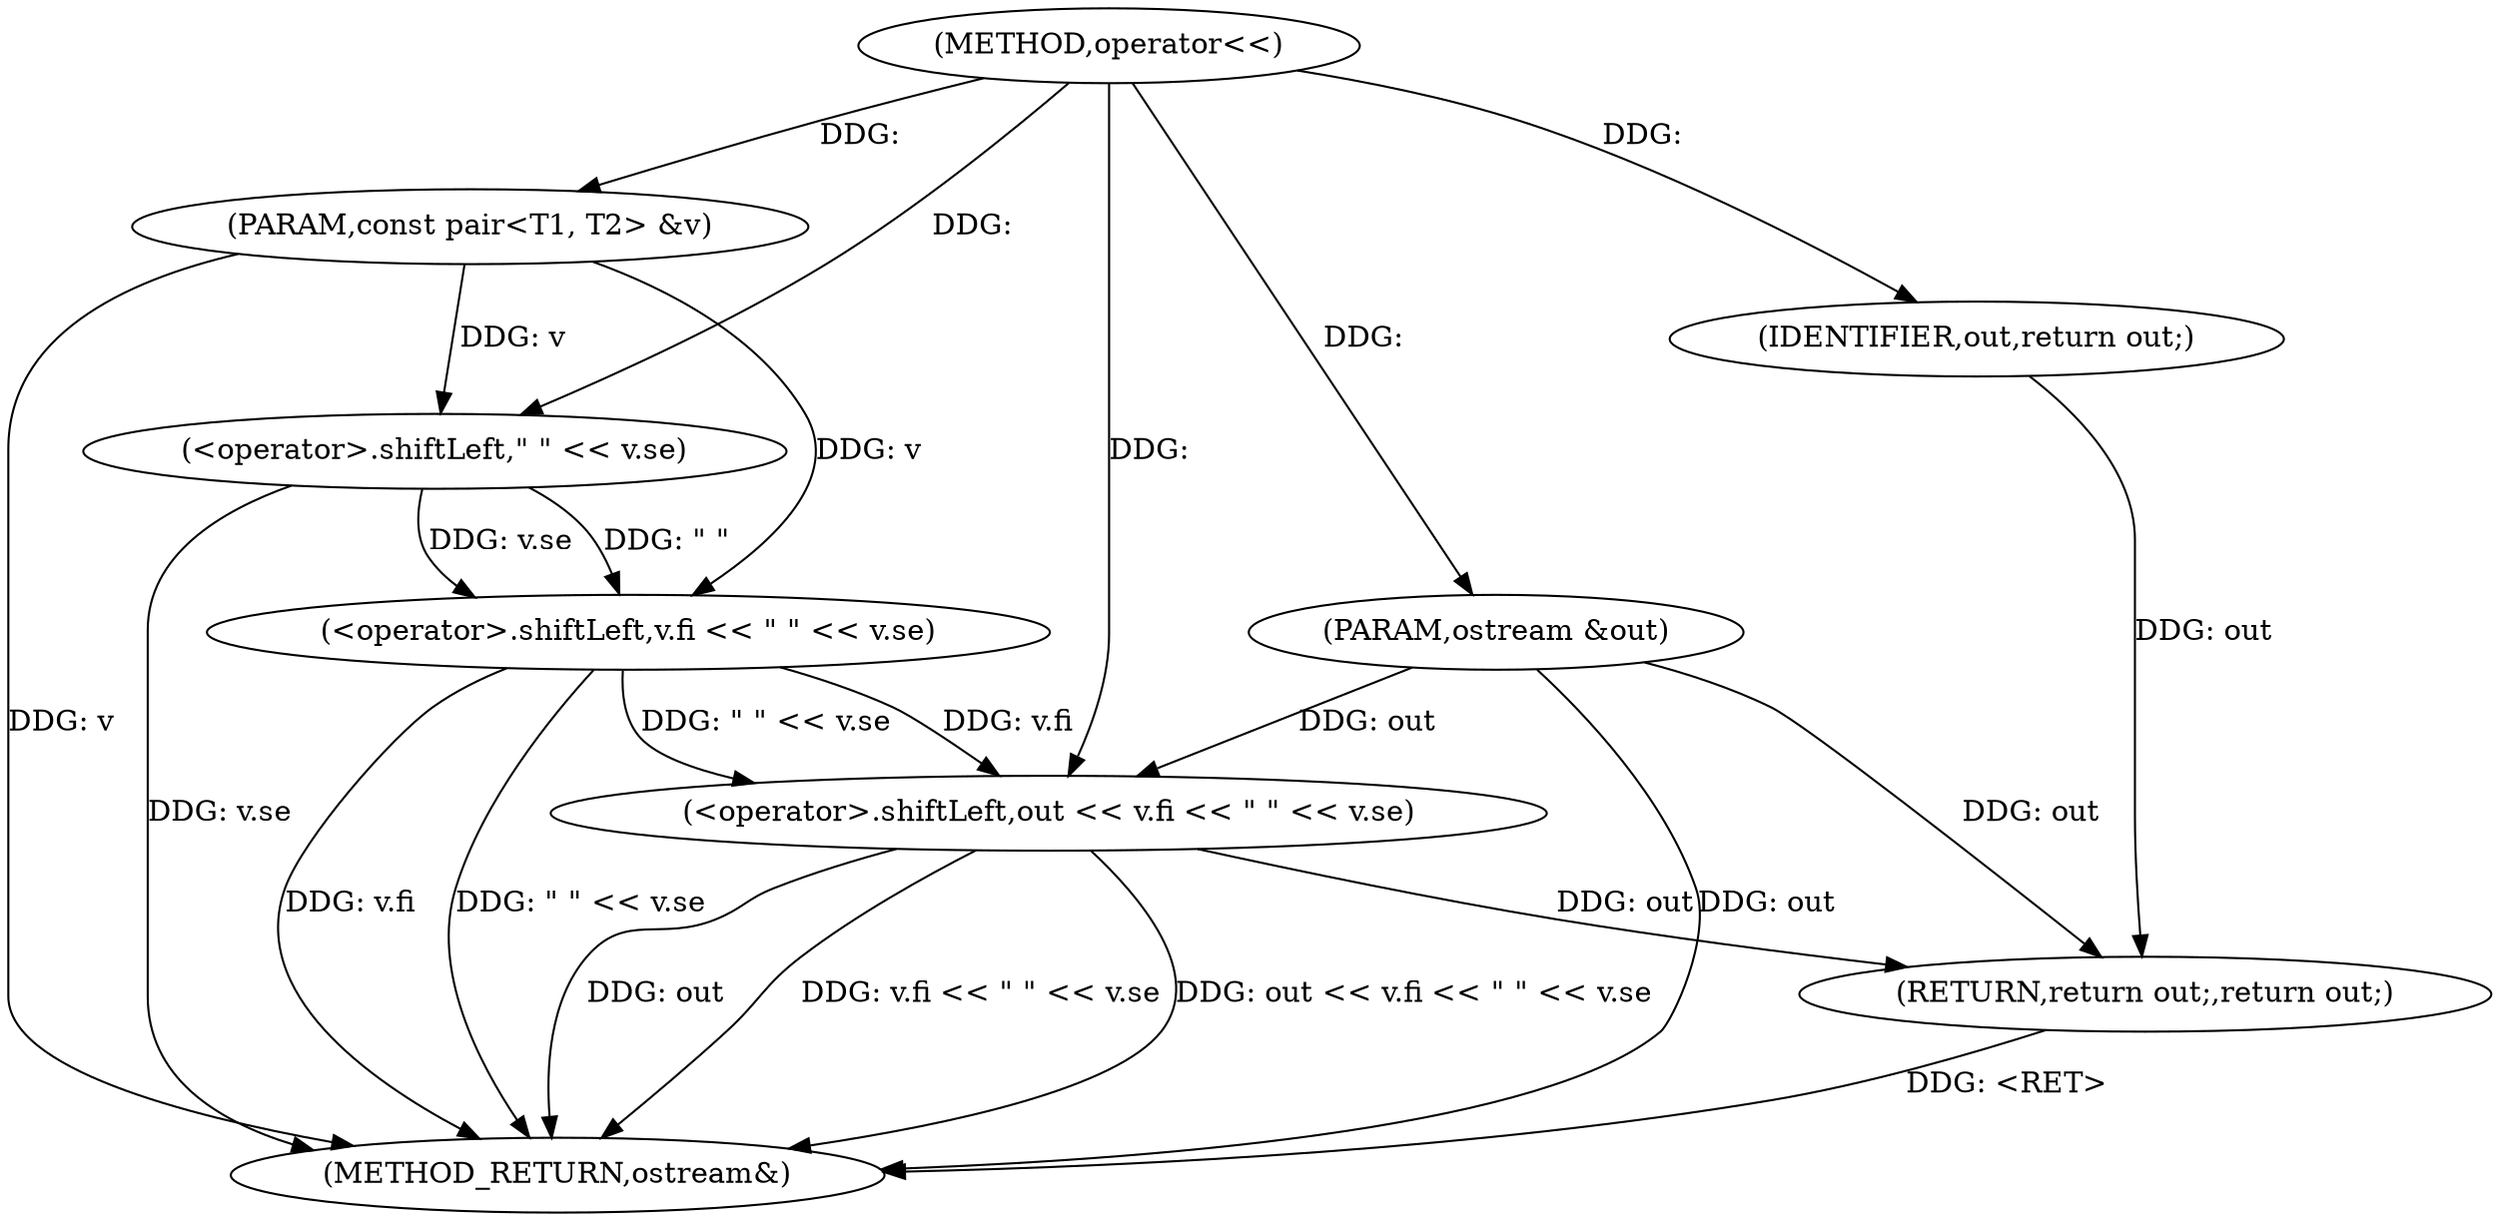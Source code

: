 digraph "operator<<" {  
"1000128" [label = "(METHOD,operator<<)" ]
"1000145" [label = "(METHOD_RETURN,ostream&)" ]
"1000129" [label = "(PARAM,ostream &out)" ]
"1000130" [label = "(PARAM,const pair<T1, T2> &v)" ]
"1000132" [label = "(<operator>.shiftLeft,out << v.fi << \" \" << v.se)" ]
"1000143" [label = "(RETURN,return out;,return out;)" ]
"1000144" [label = "(IDENTIFIER,out,return out;)" ]
"1000134" [label = "(<operator>.shiftLeft,v.fi << \" \" << v.se)" ]
"1000138" [label = "(<operator>.shiftLeft,\" \" << v.se)" ]
  "1000129" -> "1000145"  [ label = "DDG: out"] 
  "1000130" -> "1000145"  [ label = "DDG: v"] 
  "1000132" -> "1000145"  [ label = "DDG: out"] 
  "1000134" -> "1000145"  [ label = "DDG: v.fi"] 
  "1000138" -> "1000145"  [ label = "DDG: v.se"] 
  "1000134" -> "1000145"  [ label = "DDG: \" \" << v.se"] 
  "1000132" -> "1000145"  [ label = "DDG: v.fi << \" \" << v.se"] 
  "1000132" -> "1000145"  [ label = "DDG: out << v.fi << \" \" << v.se"] 
  "1000143" -> "1000145"  [ label = "DDG: <RET>"] 
  "1000128" -> "1000129"  [ label = "DDG: "] 
  "1000128" -> "1000130"  [ label = "DDG: "] 
  "1000144" -> "1000143"  [ label = "DDG: out"] 
  "1000132" -> "1000143"  [ label = "DDG: out"] 
  "1000129" -> "1000143"  [ label = "DDG: out"] 
  "1000129" -> "1000132"  [ label = "DDG: out"] 
  "1000128" -> "1000132"  [ label = "DDG: "] 
  "1000134" -> "1000132"  [ label = "DDG: \" \" << v.se"] 
  "1000134" -> "1000132"  [ label = "DDG: v.fi"] 
  "1000128" -> "1000144"  [ label = "DDG: "] 
  "1000130" -> "1000134"  [ label = "DDG: v"] 
  "1000138" -> "1000134"  [ label = "DDG: \" \""] 
  "1000138" -> "1000134"  [ label = "DDG: v.se"] 
  "1000128" -> "1000138"  [ label = "DDG: "] 
  "1000130" -> "1000138"  [ label = "DDG: v"] 
}

